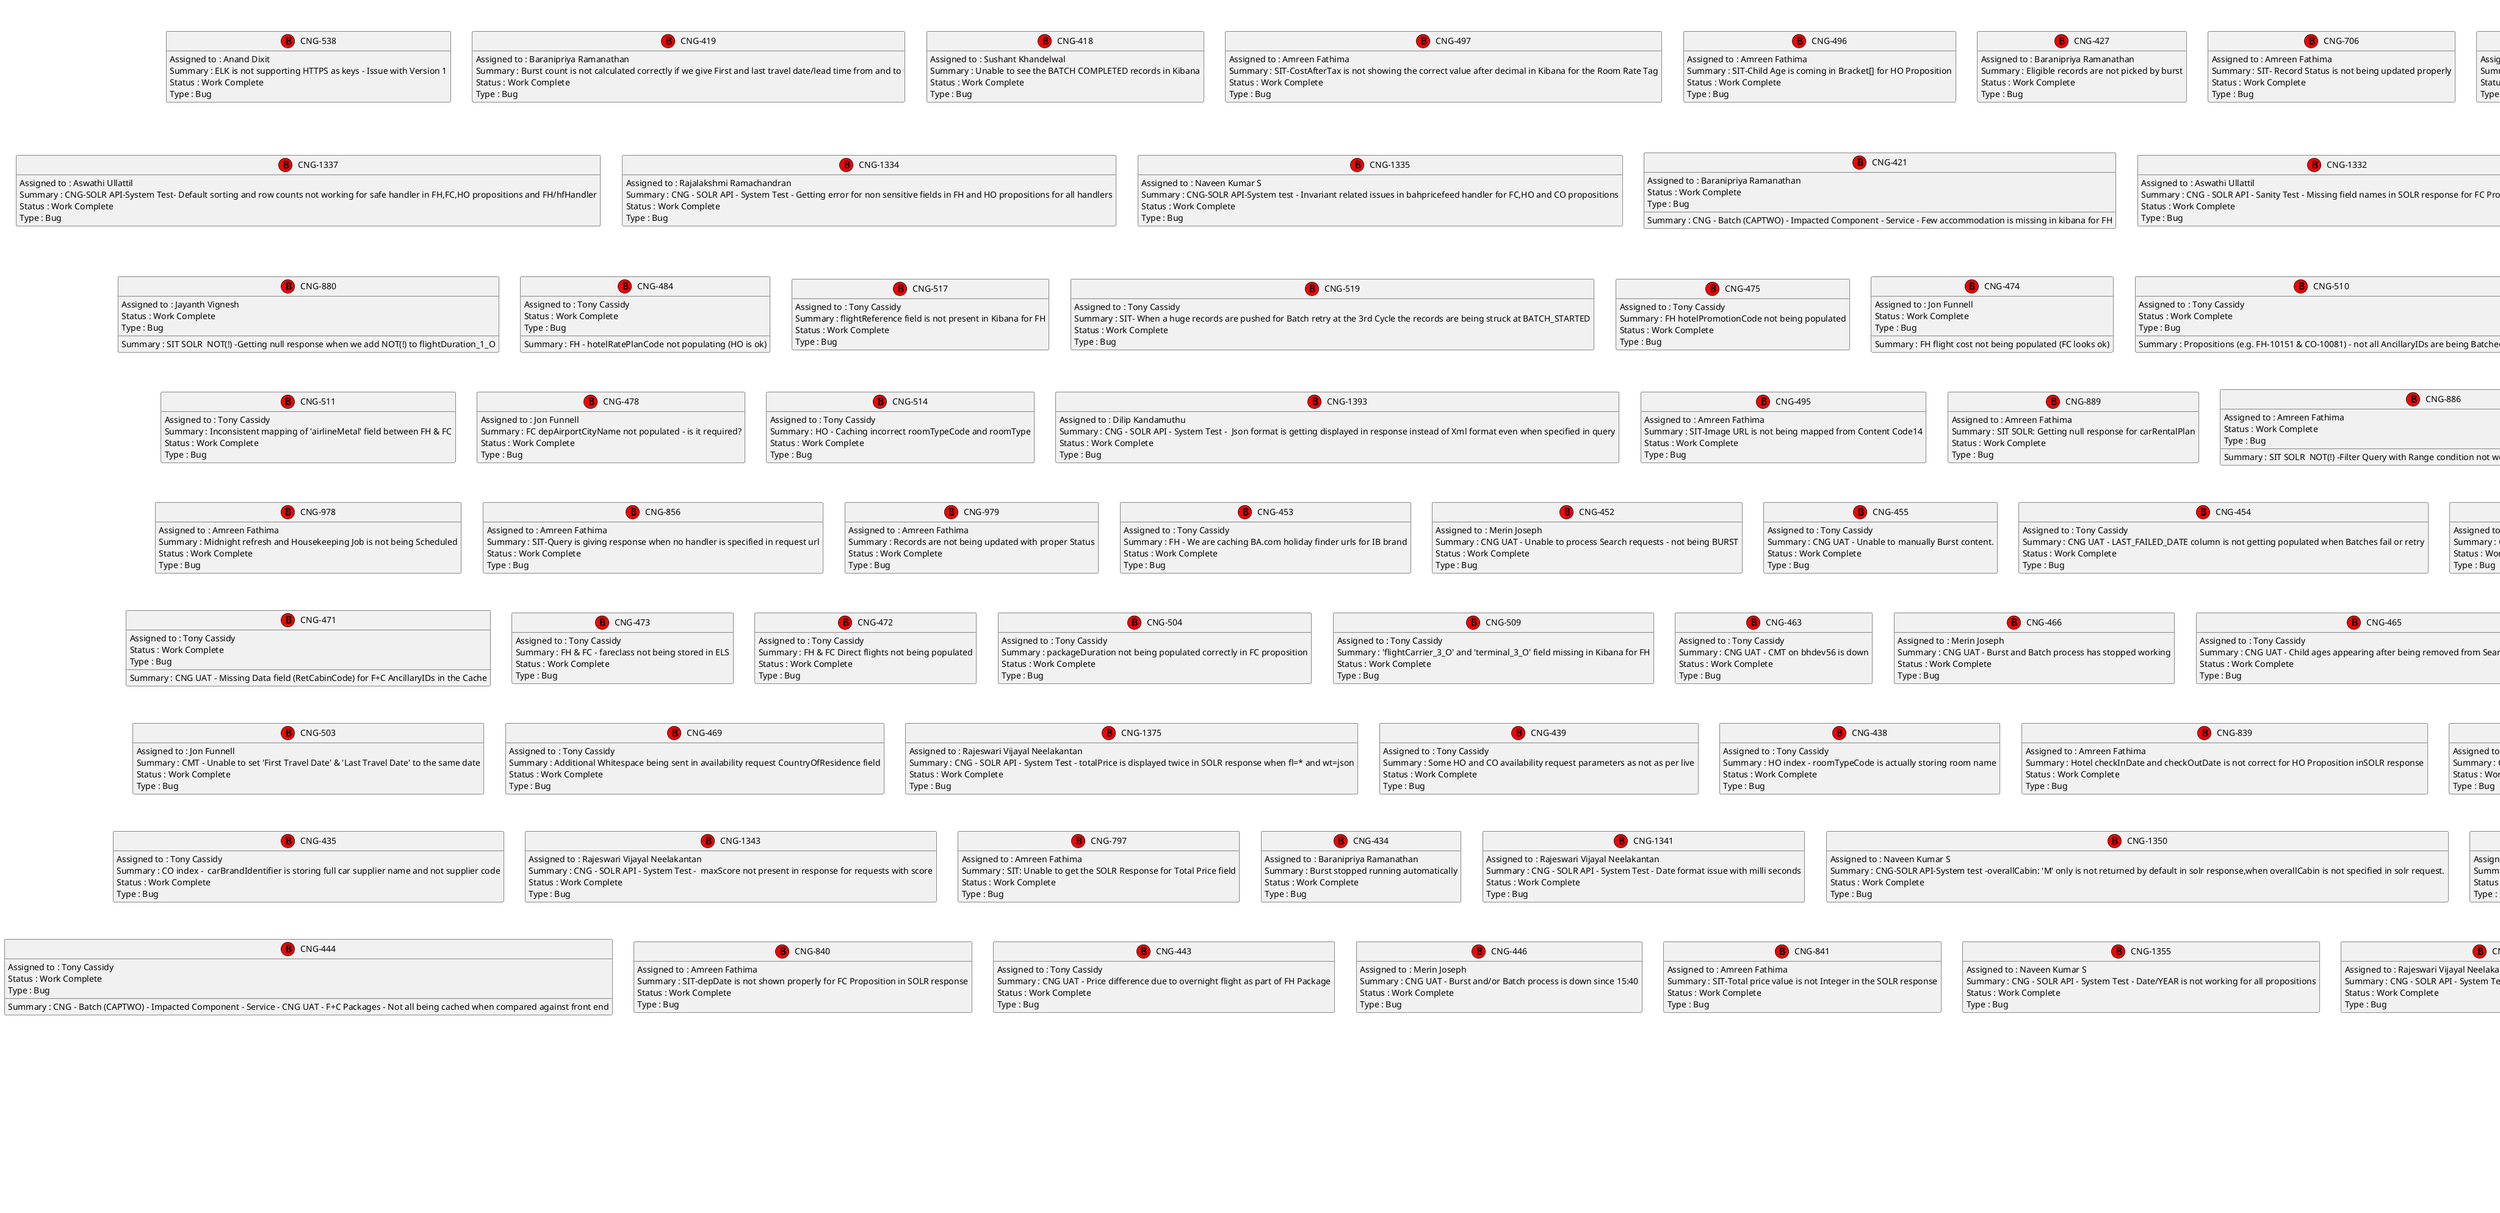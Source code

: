 @startuml
'https://plantuml.com/class-diagram

' GENERATE CLASS DIAGRAM ===========
' Generated at    : Fri May 03 10:09:59 CEST 2024

title Jira Tickets for Status Work Complete
hide empty members

legend
Jira Ticket Status
----
(QA) : 1
(Done) : 2
(To Do) : 1
(UAT) : 1
(In System Test) : 1
(Work Complete) : 131
(Raised) : 1
----
Jira Ticket Types
----
(Task) : 1
(Bug) : 133
(Sub-task) : 3
(Story) : 1
end legend


' Tickets =======
class "CNG-538" << (B,red) >> {
  Assigned to : Anand Dixit
  Summary : ELK is not supporting HTTPS as keys - Issue with Version 1
  Status : Work Complete
  Type : Bug
}

class "CNG-936" << (B,red) >> {
  Assigned to : Abinaya Arumugasamy
  Summary : SIT SIP-  Special Characters are not being shown properly
  Status : Work Complete
  Type : Bug
}

class "CNG-419" << (B,red) >> {
  Assigned to : Baranipriya Ramanathan
  Summary : Burst count is not calculated correctly if we give First and last travel date/lead time from and to
  Status : Work Complete
  Type : Bug
}

class "CNG-418" << (B,red) >> {
  Assigned to : Sushant Khandelwal
  Summary : Unable to see the BATCH COMPLETED records in Kibana
  Status : Work Complete
  Type : Bug
}

class "CNG-938" << (B,red) >> {
  Assigned to : Sushant Khandelwal
  Summary : SIT: Unable to see records in the Kibana
  Status : Work Complete
  Type : Bug
}

class "CNG-772" << (B,red) >> {
  Assigned to : Sushant Khandelwal
  Summary : SIT-Unable to see the Batch Completed record in Kibana
  Status : Work Complete
  Type : Bug
}

class "CNG-497" << (B,red) >> {
  Assigned to : Amreen Fathima
  Summary : SIT-CostAfterTax is not showing the correct value after decimal in Kibana for the Room Rate Tag
  Status : Work Complete
  Type : Bug
}

class "CNG-1205" << (T,lightblue) >> {
  Assigned to : Sivagami S
  Summary : POC for Open Search Ingestion pipeline
  Status : Done
  Type : Task
}

class "CNG-496" << (B,red) >> {
  Assigned to : Amreen Fathima
  Summary : SIT-Child Age is coming in Bracket[] for HO Proposition
  Status : Work Complete
  Type : Bug
}

class "CNG-499" << (B,red) >> {
  Assigned to : Amreen Fathima
  Summary : SIT-Few fields are still shown in Kibana for FC and CO Proposition.
  Status : Work Complete
  Type : Bug
}

class "CNG-498" << (B,red) >> {
  Assigned to : Amreen Fathima
  Summary : SIT-Few fields are still shown in Kibana for FH and HO Proposition.
  Status : Work Complete
  Type : Bug
}

class "CNG-896" << (B,red) >> {
  Assigned to : Amreen Fathima
  Summary : Unexpected b/w SOLr response behaviours in SIT
  Status : Work Complete
  Type : Bug
}

class "CNG-945" << (B,red) >> {
  Assigned to : Rajeswari Vijayal Neelakantan
  Summary : SIT SIP- Datatype differ in CNG SIP API for AveragePricePerPerson
  Status : Work Complete
  Type : Bug
}

class "CNG-427" << (B,red) >> {
  Assigned to : Baranipriya Ramanathan
  Summary : Eligible records are not picked by burst
  Status : Work Complete
  Type : Bug
}

class "CNG-706" << (B,red) >> {
  Assigned to : Amreen Fathima
  Summary : SIT- Record Status is not being updated properly
  Status : Work Complete
  Type : Bug
}

class "CNG-1338" << (B,red) >> {
  Assigned to : Saranya Subramani
  Summary : CNG-SOLR API-System test - Solr API retrieving documents for BA Airline brand and paxmix other than 2A in Solr response
  Status : Work Complete
  Type : Bug
}

class "CNG-1339" << (B,red) >> {
  Assigned to : Rajalakshmi Ramachandran
  Summary : CNG - SOLR API - System Test - Mismatch in QTime,group,facet positions between live and CNG
  Status : Work Complete
  Type : Bug
}

class "CNG-708" << (B,red) >> {
  Assigned to : Amreen Fathima
  Summary : CNG - SOLR API - NOT(!) Logic
  Status : In System Test
  Type : Bug
}

class "CNG-420" << (B,red) >> {
  Assigned to : Baranipriya Ramanathan
  Summary : CMA- displayPricePerPersonPerNight is not calculated correctly for HO
  Status : Work Complete
  Type : Bug
}

class "CNG-1337" << (B,red) >> {
  Assigned to : Aswathi Ullattil
  Summary : CNG-SOLR API-System Test- Default sorting and row counts not working for safe handler in FH,FC,HO propositions and FH/hfHandler
  Status : Work Complete
  Type : Bug
}

class "CNG-1334" << (B,red) >> {
  Assigned to : Rajalakshmi Ramachandran
  Summary : CNG - SOLR API - System Test - Getting error for non sensitive fields in FH and HO propositions for all handlers
  Status : Work Complete
  Type : Bug
}

class "CNG-1335" << (B,red) >> {
  Assigned to : Naveen Kumar S
  Summary : CNG-SOLR API-System test - Invariant related issues in bahpricefeed handler for FC,HO and CO propositions
  Status : Work Complete
  Type : Bug
}

class "CNG-421" << (B,red) >> {
  Assigned to : Baranipriya Ramanathan
  Summary : CNG - Batch (CAPTWO) - Impacted Component - Service - Few accommodation is missing in kibana for FH
  Status : Work Complete
  Type : Bug
}

class "CNG-1332" << (B,red) >> {
  Assigned to : Aswathi Ullattil
  Summary : CNG - SOLR API - Sanity Test - Missing field names in SOLR response for FC Proposition
  Status : Work Complete
  Type : Bug
}

class "CNG-424" << (B,red) >> {
  Assigned to : Baranipriya Ramanathan
  Summary : The cached child ages in Kibana has square brackets for FC
  Status : Work Complete
  Type : Bug
}

class "CNG-1333" << (B,red) >> {
  Assigned to : Anand Jajoo
  Summary : CNG - SOLR API - System Test - Geodist() requests failing with error as all shards failed
  Status : Work Complete
  Type : Bug
}

class "CNG-423" << (B,red) >> {
  Assigned to : Jon Funnell
  Summary : Batch retry for few routes
  Status : Work Complete
  Type : Bug
}

class "CNG-426" << (B,red) >> {
  Assigned to : Baranipriya Ramanathan
  Summary : Loyatly points are not cached correctly for FC proposition
  Status : Work Complete
  Type : Bug
}

class "CNG-481" << (B,red) >> {
  Assigned to : Tony Cassidy
  Summary : HO - destinationCountryName actually contains destination country code
  Status : Work Complete
  Type : Bug
}

class "CNG-880" << (B,red) >> {
  Assigned to : Jayanth Vignesh
  Summary : SIT SOLR  NOT(!) -Getting null response when we add NOT(!) to flightDuration_1_O
  Status : Work Complete
  Type : Bug
}

class "CNG-484" << (B,red) >> {
  Assigned to : Tony Cassidy
  Summary : FH - hotelRatePlanCode not populating (HO is ok)
  Status : Work Complete
  Type : Bug
}

class "CNG-483" << (B,red) >> {
  Assigned to : Tony Cassidy
  Summary : CO, FC - not all availability responses messages being cached for a CMT ref id
  Status : Work Complete
  Type : Bug
}

class "CNG-879" << (B,red) >> {
  Assigned to : Amreen Fathima
  Summary : SIT SOLR  NOT(!) -Getting null response when we add NOT(!) to HotelID
  Status : Work Complete
  Type : Bug
}

class "CNG-878" << (B,red) >> {
  Assigned to : Jayanth Vignesh
  Summary : SIT SOLR  NOT(!) - When a market is specified with not(!) we are able to see the same value in the response
  Status : Work Complete
  Type : Bug
}

class "CNG-517" << (B,red) >> {
  Assigned to : Tony Cassidy
  Summary : flightReference field is not present in Kibana for FH
  Status : Work Complete
  Type : Bug
}

class "CNG-519" << (B,red) >> {
  Assigned to : Tony Cassidy
  Summary : SIT- When a huge records are pushed for Batch retry at the 3rd Cycle the records are being struck at BATCH_STARTED
  Status : Work Complete
  Type : Bug
}

class "CNG-915" << (B,red) >> {
  Assigned to : Amreen Fathima
  Summary : SIT SIP- Different Timezone is shown in existing SIP API and New SIP API
  Status : Work Complete
  Type : Bug
}

class "CNG-992" << (B,red) >> {
  Assigned to : Sushant Khandelwal
  Summary : Wrong endpoint captured in SIP URL
  Status : Work Complete
  Type : Bug
}

class "CNG-475" << (B,red) >> {
  Assigned to : Tony Cassidy
  Summary : FH hotelPromotionCode not being populated
  Status : Work Complete
  Type : Bug
}

class "CNG-474" << (B,red) >> {
  Assigned to : Jon Funnell
  Summary : FH flight cost not being populated (FC looks ok)
  Status : Work Complete
  Type : Bug
}

class "CNG-510" << (B,red) >> {
  Assigned to : Tony Cassidy
  Summary : Propositions (e.g. FH-10151 & CO-10081) - not all AncillaryIDs are being Batched
  Status : Work Complete
  Type : Bug
}

class "CNG-477" << (B,red) >> {
  Assigned to : Jon Funnell
  Summary : FC Combine And Save not being populated
  Status : Work Complete
  Type : Bug
}

class "CNG-872" << (B,red) >> {
  Assigned to : Amreen Fathima
  Summary : SIT-GroupOperation is not returning the proper results for XML
  Status : Work Complete
  Type : Bug
}

class "CNG-476" << (B,red) >> {
  Assigned to : Tony Cassidy
  Summary : FC numberOfStop not populated
  Status : Work Complete
  Type : Bug
}

class "CNG-512" << (B,red) >> {
  Assigned to : Tony Cassidy
  Summary : Unexpected field, 'event.original', present in Kibana for all propositions
  Status : Work Complete
  Type : Bug
}

class "CNG-479" << (B,red) >> {
  Assigned to : Jon Funnell
  Summary : Format of cngKey data for FC doesn't looks correct
  Status : Work Complete
  Type : Bug
}

class "CNG-511" << (B,red) >> {
  Assigned to : Tony Cassidy
  Summary : Inconsistent mapping of 'airlineMetal' field between FH & FC
  Status : Work Complete
  Type : Bug
}

class "CNG-478" << (B,red) >> {
  Assigned to : Jon Funnell
  Summary : FC depAirportCityName not populated - is it required?
  Status : Work Complete
  Type : Bug
}

class "CNG-514" << (B,red) >> {
  Assigned to : Tony Cassidy
  Summary : HO - Caching incorrect roomTypeCode and roomType
  Status : Work Complete
  Type : Bug
}

class "CNG-876" << (B,red) >> {
  Assigned to : Amreen Fathima
  Summary : SIT SOLR  NOT(!) - Getting default Null response for a ! query though values are present in the Cache for FC Proposition
  Status : Work Complete
  Type : Bug
}

class "CNG-1393" << (B,red) >> {
  Assigned to : Dilip Kandamuthu
  Summary : CNG - SOLR API - System Test -  Json format is getting displayed in response instead of Xml format even when specified in query 
  Status : Work Complete
  Type : Bug
}

class "CNG-891" << (B,red) >> {
  Assigned to : Amreen Fathima
  Summary : SIT SOLR-Facet with fq operation has different behaviour in New and Old solr
  Status : Work Complete
  Type : Bug
}

class "CNG-495" << (B,red) >> {
  Assigned to : Amreen Fathima
  Summary : SIT-Image URL is not being mapped from Content Code14
  Status : Work Complete
  Type : Bug
}

class "CNG-890" << (B,red) >> {
  Assigned to : Merin Joseph
  Summary : SIT SOLR- Unable to get the response for HO Proposition
  Status : Work Complete
  Type : Bug
}

class "CNG-889" << (B,red) >> {
  Assigned to : Amreen Fathima
  Summary : SIT SOLR: Getting null response for carRentalPlan
  Status : Work Complete
  Type : Bug
}

class "CNG-882" << (B,red) >> {
  Assigned to : Amreen Fathima
  Summary : SIT SOLr-Other values returned apart from fq value
  Status : Work Complete
  Type : Bug
}

class "CNG-486" << (B,red) >> {
  Assigned to : Tony Cassidy
  Summary : FC - departureAirport and departureTime fields not populated as expected in Kibana
  Status : Work Complete
  Type : Bug
}

class "CNG-881" << (B,red) >> {
  Summary : SOLR B/W Compatible API SIT  for NOT(!) handling 
  Status : Raised
  Type : Bug
}

class "CNG-485" << (S,lightgreen) >> {
  Assigned to : Sulafa Malik
  Summary : (3844) - Informational Logging - Batch Controller (CAPTWO)
  Status : UAT
  Type : Story
}

class "CNG-886" << (B,red) >> {
  Assigned to : Amreen Fathima
  Summary : SIT SOLR  NOT(!) -Filter Query with Range condition not working correctly with NOT operation
  Status : Work Complete
  Type : Bug
}

class "CNG-764" << (B,red) >> {
  Assigned to : Tony Cassidy
  Summary : CNG Application Check for APC Production Issue – FC NYC-LON Searches not producing prices in the APC 
  Status : Work Complete
  Type : Bug
}

class "CNG-885" << (B,red) >> {
  Assigned to : Amreen Fathima
  Summary : SIT SOLR  NOT(!) - When a boardBasis is specified with! we are still able to see it in response
  Status : Work Complete
  Type : Bug
}

class "CNG-460" << (B,red) >> {
  Assigned to : Tony Cassidy
  Summary : F+C not storing results for upgraded cabins as expected
  Status : Work Complete
  Type : Bug
}

class "CNG-461" << (B,red) >> {
  Assigned to : Tony Cassidy
  Summary : CNG UAT - Price difference for Car Only US Market
  Status : Work Complete
  Type : Bug
}

class "CNG-978" << (B,red) >> {
  Assigned to : Amreen Fathima
  Summary : Midnight refresh and Housekeeping Job is not being Scheduled
  Status : Work Complete
  Type : Bug
}

class "CNG-856" << (B,red) >> {
  Assigned to : Amreen Fathima
  Summary : SIT-Query is giving response when no handler is specified in request url
  Status : Work Complete
  Type : Bug
}

class "CNG-979" << (B,red) >> {
  Assigned to : Amreen Fathima
  Summary : Records are not being updated with proper Status
  Status : Work Complete
  Type : Bug
}

class "CNG-970" << (B,red) >> {
  Assigned to : Jayanth Vignesh
  Summary : SIT SIP- Inbound date is not being consider when a SIP response is created.
  Status : Work Complete
  Type : Bug
}

class "CNG-1248" << (B,red) >> {
  Assigned to : Narayana Golla
  Summary : Ingestion Pipeline host is not reachable from CAP2 and OnPrem
  Status : Work Complete
  Type : Bug
}

class "CNG-453" << (B,red) >> {
  Assigned to : Tony Cassidy
  Summary : FH - We are caching BA.com holiday finder urls for IB brand
  Status : Work Complete
  Type : Bug
}

class "CNG-694" << (B,red) >> {
  Assigned to : Amreen Fathima
  Summary : SIT SOLr-browse handler is not giving response.
  Status : Work Complete
  Type : Bug
}

class "CNG-452" << (B,red) >> {
  Assigned to : Merin Joseph
  Summary : CNG UAT - Unable to process Search requests - not being BURST
  Status : Work Complete
  Type : Bug
}

class "CNG-455" << (B,red) >> {
  Assigned to : Tony Cassidy
  Summary : CNG UAT - Unable to manually Burst content. 
  Status : Work Complete
  Type : Bug
}

class "CNG-454" << (B,red) >> {
  Assigned to : Tony Cassidy
  Summary : CNG UAT - LAST_FAILED_DATE column is not getting populated when Batches fail or retry
  Status : Work Complete
  Type : Bug
}

class "CNG-1365" << (B,red) >> {
  Assigned to : Dilip Kandamuthu
  Summary : CNG - SOLR API - System Test - Referer value is not getting passed in the DeepLink
  Status : Work Complete
  Type : Bug
}

class "CNG-456" << (B,red) >> {
  Assigned to : Tony Cassidy
  Summary : CNG UAT - Child Age not being added to Deeplink url
  Status : Work Complete
  Type : Bug
}

class "CNG-459" << (B,red) >> {
  Assigned to : Tony Cassidy
  Summary : Current retry logic results in failed searches being re-issued many times
  Status : Work Complete
  Type : Bug
}

class "CNG-855" << (B,red) >> {
  Assigned to : Amreen Fathima
  Summary : SIT- Specified Rows are not being shown properly
  Status : Work Complete
  Type : Bug
}

class "CNG-458" << (B,red) >> {
  Assigned to : Jon Funnell
  Summary : CNG - Batch (CAPTWO) - Impacted Component - Service - Review and update CO rules for excluding results from the Cache
  Status : Work Complete
  Type : Bug
}

class "CNG-1364" << (B,red) >> {
  Assigned to : Dilip Kandamuthu
  Summary : CNG - SOLR API - System Test - Response Documents are not retrieved for HO proposition for general query
  Status : Work Complete
  Type : Bug
}

class "CNG-471" << (B,red) >> {
  Assigned to : Tony Cassidy
  Summary : CNG UAT - Missing Data field (RetCabinCode) for F+C AncillaryIDs in the Cache
  Status : Work Complete
  Type : Bug
}

class "CNG-470" << (B,red) >> {
  Assigned to : Jon Funnell
  Summary : FH - departureAirport and departureTime  fields not populated in Kibana
  Status : Work Complete
  Type : Bug
}

class "CNG-473" << (B,red) >> {
  Assigned to : Tony Cassidy
  Summary : FH & FC - fareclass not being stored in ELS
  Status : Work Complete
  Type : Bug
}

class "CNG-472" << (B,red) >> {
  Assigned to : Tony Cassidy
  Summary : FH & FC Direct flights not being populated
  Status : Work Complete
  Type : Bug
}

class "CNG-504" << (B,red) >> {
  Assigned to : Tony Cassidy
  Summary : packageDuration not being populated correctly in FC proposition
  Status : Work Complete
  Type : Bug
}

class "CNG-867" << (B,red) >> {
  Assigned to : Amreen Fathima
  Summary : SIT- Hotel Stars is returning Null response
  Status : Work Complete
  Type : Bug
}

class "CNG-509" << (B,red) >> {
  Assigned to : Tony Cassidy
  Summary : 'flightCarrier_3_O' and 'terminal_3_O' field missing in Kibana for FH
  Status : Work Complete
  Type : Bug
}

class "CNG-585" << (S,lightblue) >> {
  Assigned to : Anand Dixit
  Summary : SIP B/W Compatible API SIT
  Status : Done
  Type : Sub-task
}

class "CNG-860" << (B,red) >> {
  Assigned to : Dhanish Kumar
  Summary : SIT-Getting Internal server error  for cabinupgrade & query handlers for wt=xml
  Status : Work Complete
  Type : Bug
}

class "CNG-463" << (B,red) >> {
  Assigned to : Tony Cassidy
  Summary : CNG UAT - CMT on bhdev56 is down
  Status : Work Complete
  Type : Bug
}

class "CNG-466" << (B,red) >> {
  Assigned to : Merin Joseph
  Summary : CNG UAT - Burst and Batch process has stopped working
  Status : Work Complete
  Type : Bug
}

class "CNG-862" << (B,red) >> {
  Assigned to : Amreen Fathima
  Summary : SIT-Extra delimiter(,) within fl results error in old solr, While result returned in New solr.
  Status : Work Complete
  Type : Bug
}

class "CNG-465" << (B,red) >> {
  Assigned to : Tony Cassidy
  Summary : CNG UAT - Child ages appearing after being removed from Search Requests
  Status : Work Complete
  Type : Bug
}

class "CNG-861" << (B,red) >> {
  Assigned to : Jayanth Vignesh
  Summary : SIT-bahpricefeed and query default wt is json for old while xml for new
  Status : Work Complete
  Type : Bug
}

class "CNG-468" << (B,red) >> {
  Assigned to : Jon Funnell
  Summary : Incorrect whitespace in market column of ancillary tables
  Status : Work Complete
  Type : Bug
}

class "CNG-864" << (B,red) >> {
  Assigned to : Amreen Fathima
  Summary : SIT-sfield an pt is giving null response
  Status : Work Complete
  Type : Bug
}

class "CNG-467" << (B,red) >> {
  Assigned to : Merin Joseph
  Summary : CNG UAT - Amended Search Requests not Bursting at all
  Status : Work Complete
  Type : Bug
}

class "CNG-863" << (B,red) >> {
  Assigned to : Stephy Aniyan
  Summary : SIT-Group Operation
  Status : Work Complete
  Type : Bug
}

class "CNG-503" << (B,red) >> {
  Assigned to : Jon Funnell
  Summary : CMT - Unable to set 'First Travel Date' & 'Last Travel Date' to the same date
  Status : Work Complete
  Type : Bug
}

class "CNG-469" << (B,red) >> {
  Assigned to : Tony Cassidy
  Summary : Additional Whitespace being sent in availability request CountryOfResidence field
  Status : Work Complete
  Type : Bug
}

class "CNG-1375" << (B,red) >> {
  Assigned to : Rajeswari Vijayal Neelakantan
  Summary : CNG - SOLR API - System Test - totalPrice is displayed twice in SOLR response when fl=* and wt=json
  Status : Work Complete
  Type : Bug
}

class "CNG-439" << (B,red) >> {
  Assigned to : Tony Cassidy
  Summary : Some HO and CO availability request parameters as not as per live
  Status : Work Complete
  Type : Bug
}

class "CNG-438" << (B,red) >> {
  Assigned to : Tony Cassidy
  Summary : HO index - roomTypeCode is actually storing room name
  Status : Work Complete
  Type : Bug
}

class "CNG-839" << (B,red) >> {
  Assigned to : Amreen Fathima
  Summary : Hotel checkInDate and checkOutDate is not correct for HO Proposition inSOLR response
  Status : Work Complete
  Type : Bug
}

class "CNG-838" << (B,red) >> {
  Assigned to : Amreen Fathima
  Summary : SIT-Ancillary id is not string in the JSON response
  Status : Work Complete
  Type : Bug
}

class "CNG-1349" << (B,red) >> {
  Assigned to : Rajalakshmi Ramachandran
  Summary : CNG - SOLR API - System Test - Date format issue in groupvalue for given date related fields
  Status : Work Complete
  Type : Bug
}

class "CNG-431" << (B,red) >> {
  Summary : Some FH Package Search parameters are not as per live 
  Status : Work Complete
  Type : Bug
}

class "CNG-430" << (B,red) >> {
  Assigned to : Baranipriya Ramanathan
  Summary : Back-off period is not calculated properly for HO and CO propositions
  Status : Work Complete
  Type : Bug
}

class "CNG-796" << (B,red) >> {
  Assigned to : Amreen Fathima
  Summary : SIT-Different Data types Observed in SIT KIBANA and e2e Data Mapping
  Status : Work Complete
  Type : Bug
}

class "CNG-433" << (B,red) >> {
  Assigned to : Baranipriya Ramanathan
  Summary : Brand and chain code are not cached in Kibana
  Status : Work Complete
  Type : Bug
}

class "CNG-1345" << (B,red) >> {
  Assigned to : Dilip Kandamuthu
  Summary : CNG - SOLR API - System Test - Protocol and Context path is missing in DeepLink
  Status : Work Complete
  Type : Bug
}

class "CNG-432" << (B,red) >> {
  Assigned to : Tony Cassidy
  Summary : Some FC Package Search parameters are not as per live
  Status : Work Complete
  Type : Bug
}

class "CNG-435" << (B,red) >> {
  Assigned to : Tony Cassidy
  Summary : CO index -  carBrandIdentifier is storing full car supplier name and not supplier code
  Status : Work Complete
  Type : Bug
}

class "CNG-1343" << (B,red) >> {
  Assigned to : Rajeswari Vijayal Neelakantan
  Summary : CNG - SOLR API - System Test -  maxScore not present in response for requests with score
  Status : Work Complete
  Type : Bug
}

class "CNG-797" << (B,red) >> {
  Assigned to : Amreen Fathima
  Summary : SIT: Unable to get the SOLR Response for Total Price field
  Status : Work Complete
  Type : Bug
}

class "CNG-434" << (B,red) >> {
  Assigned to : Baranipriya Ramanathan
  Summary : Burst stopped running automatically
  Status : Work Complete
  Type : Bug
}

class "CNG-558" << (S,lightblue) >> {
  Summary : Solr API - SIT
  Status : To Do
  Type : Sub-task
}

class "CNG-437" << (B,red) >> {
  Assigned to : Tony Cassidy
  Summary : Inappropriate Data Types used for fields across the different indexes
  Status : Work Complete
  Type : Bug
}

class "CNG-1341" << (B,red) >> {
  Assigned to : Rajeswari Vijayal Neelakantan
  Summary : CNG - SOLR API - System Test - Date format issue with milli seconds
  Status : Work Complete
  Type : Bug
}

class "CNG-436" << (B,red) >> {
  Assigned to : Tony Cassidy
  Summary : Inconsistent Paxmix field types and names across different indexes
  Status : Work Complete
  Type : Bug
}

class "CNG-1350" << (B,red) >> {
  Assigned to : Naveen Kumar S
  Summary : CNG-SOLR API-System test -overallCabin: 'M' only is not returned by default in solr response,when overallCabin is not specified in solr request.
  Status : Work Complete
  Type : Bug
}

class "CNG-691" << (B,red) >> {
  Assigned to : Amreen Fathima
  Summary : SIT SOLr-Safe handler is not giving response.
  Status : Work Complete
  Type : Bug
}

class "CNG-693" << (B,red) >> {
  Assigned to : Amreen Fathima
  Summary : SIT SOLr-query handler is not giving response.
  Status : Work Complete
  Type : Bug
}

class "CNG-451" << (B,red) >> {
  Assigned to : Tony Cassidy
  Summary : CNG UAT - Incorrect loyalty points showing in cache for Club Bookings
  Status : Work Complete
  Type : Bug
}

class "CNG-692" << (B,red) >> {
  Assigned to : Amreen Fathima
  Summary : SIT SOLr-bahpricefeed handler is not giving response.
  Status : Work Complete
  Type : Bug
}

class "CNG-966" << (B,red) >> {
  Assigned to : Nigel Hassett
  Summary : CNG - Batch - Xdistributor- ST - inconsistent sessionid formats from captwov2 stack 4 batch controller
  Status : Work Complete
  Type : Bug
}

class "CNG-449" << (B,red) >> {
  Assigned to : Tony Cassidy
  Summary : Display of datetime fields in Kibana is not as per the availability response
  Status : Work Complete
  Type : Bug
}

class "CNG-969" << (B,red) >> {
  Assigned to : Jayanth Vignesh
  Summary : SIT SIP- Checkout dates  not populated correctly in SIP Response
  Status : Work Complete
  Type : Bug
}

class "CNG-1358" << (B,red) >> {
  Assigned to : Dilip Kandamuthu
  Summary : CNG - SOLR API - System Test - Facet.field is not working properly for fields having data type as Float, Date and Boolean
  Status : Work Complete
  Type : Bug
}

class "CNG-686" << (S,lightblue) >> {
  Summary : CNG - Burst & Batch Controller - SIT
  Status : QA
  Type : Sub-task
}

class "CNG-444" << (B,red) >> {
  Assigned to : Tony Cassidy
  Summary : CNG - Batch (CAPTWO) - Impacted Component - Service - CNG UAT - F+C Packages - Not all being cached when compared against front end
  Status : Work Complete
  Type : Bug
}

class "CNG-840" << (B,red) >> {
  Assigned to : Amreen Fathima
  Summary : SIT-depDate is not shown properly for FC Proposition in SOLR response
  Status : Work Complete
  Type : Bug
}

class "CNG-443" << (B,red) >> {
  Assigned to : Tony Cassidy
  Summary : CNG UAT - Price difference due to overnight flight as part of FH Package
  Status : Work Complete
  Type : Bug
}

class "CNG-963" << (B,red) >> {
  Assigned to : Amreen Fathima
  Summary : SIT SIP- Text format is not proper
  Status : Work Complete
  Type : Bug
}

class "CNG-446" << (B,red) >> {
  Assigned to : Merin Joseph
  Summary : CNG UAT - Burst and/or Batch process is down since 15:40
  Status : Work Complete
  Type : Bug
}

class "CNG-841" << (B,red) >> {
  Assigned to : Amreen Fathima
  Summary : SIT-Total price value is not Integer in the SOLR response
  Status : Work Complete
  Type : Bug
}

class "CNG-1355" << (B,red) >> {
  Assigned to : Naveen Kumar S
  Summary : CNG - SOLR API - System Test - Date/YEAR is not working for all propositions
  Status : Work Complete
  Type : Bug
}

class "CNG-1352" << (B,red) >> {
  Assigned to : Rajeswari Vijayal Neelakantan
  Summary : CNG - SOLR API - System Test - Facet issues with limit and mincount
  Status : Work Complete
  Type : Bug
}



' Links =======
"CNG-772" <.. "CNG-686" : Relates
"CNG-992" <.. "CNG-585" : Relates
"CNG-512" <.. "CNG-686" : Relates
"CNG-796" <.. "CNG-558" : Approval
"CNG-936" <.. "CNG-585" : Relates
"CNG-938" <.. "CNG-585" : Relates
"CNG-938" <.. "CNG-558" : Relates
"CNG-945" <.. "CNG-585" : Relates
"CNG-915" <.. "CNG-585" : Relates
"CNG-970" <.. "CNG-585" : Relates
"CNG-969" <.. "CNG-585" : Relates
"CNG-963" <.. "CNG-585" : Relates
"CNG-1248" <.. "CNG-1205" : Relates
"CNG-896" <.. "CNG-879" : Relates
"CNG-879" <.. "CNG-708" : Approval
"CNG-878" <.. "CNG-708" : Relates
"CNG-876" <.. "CNG-708" : Approval
"CNG-891" <.. "CNG-881" : Relates
"CNG-891" <.. "CNG-558" : Relates
"CNG-890" <.. "CNG-881" : Relates
"CNG-890" <.. "CNG-558" : Relates
"CNG-882" <.. "CNG-879" : Relates
"CNG-882" <.. "CNG-876" : Relates
"CNG-694" <.. "CNG-558" : Relates
"CNG-459" <.. "CNG-483" : Relates
"CNG-458" <.. "CNG-485" : Relates
"CNG-470" <.. "CNG-486" : Approval
"CNG-467" <.. "CNG-483" : Relates
"CNG-431" <.. "CNG-432" : Approval
"CNG-437" <.. "CNG-436" : Relates
"CNG-691" <.. "CNG-558" : Relates
"CNG-693" <.. "CNG-558" : Relates
"CNG-692" <.. "CNG-558" : Relates
"CNG-855" <.. "CNG-558" : Relates
"CNG-855" <.. "CNG-860" : Relates
"CNG-867" <.. "CNG-558" : Approval
"CNG-862" <.. "CNG-558" : Relates
"CNG-861" <.. "CNG-558" : Relates
"CNG-863" <.. "CNG-558" : Relates
"CNG-838" <.. "CNG-558" : Relates
"CNG-499" <.. "CNG-498" : Bundles
"CNG-479" <.. "CNG-460" : Relates


@enduml
